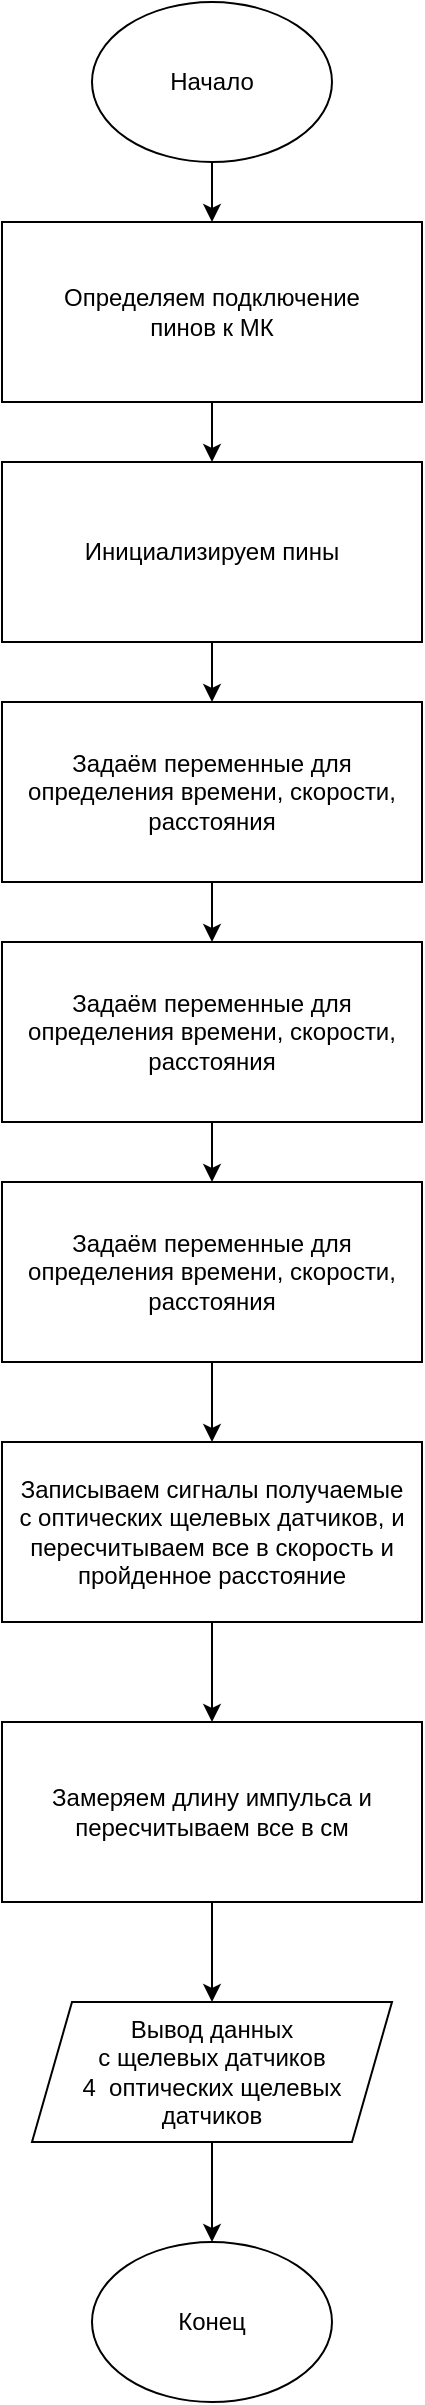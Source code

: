 <mxfile version="20.0.1" type="github">
  <diagram id="tBChBqsfLSFzcL40G-4m" name="Page-1">
    <mxGraphModel dx="1185" dy="662" grid="1" gridSize="10" guides="1" tooltips="1" connect="1" arrows="1" fold="1" page="1" pageScale="1" pageWidth="827" pageHeight="1169" math="0" shadow="0">
      <root>
        <mxCell id="0" />
        <mxCell id="1" parent="0" />
        <mxCell id="bH_fyjcGMu0d4mGaG8s0-1" style="edgeStyle=orthogonalEdgeStyle;rounded=0;orthogonalLoop=1;jettySize=auto;html=1;exitX=0.5;exitY=1;exitDx=0;exitDy=0;" edge="1" parent="1" source="bH_fyjcGMu0d4mGaG8s0-2" target="bH_fyjcGMu0d4mGaG8s0-4">
          <mxGeometry relative="1" as="geometry" />
        </mxCell>
        <mxCell id="bH_fyjcGMu0d4mGaG8s0-2" value="Начало" style="ellipse;whiteSpace=wrap;html=1;" vertex="1" parent="1">
          <mxGeometry x="340" y="40" width="120" height="80" as="geometry" />
        </mxCell>
        <mxCell id="bH_fyjcGMu0d4mGaG8s0-3" style="edgeStyle=orthogonalEdgeStyle;rounded=0;orthogonalLoop=1;jettySize=auto;html=1;exitX=0.5;exitY=1;exitDx=0;exitDy=0;" edge="1" parent="1" source="bH_fyjcGMu0d4mGaG8s0-4" target="bH_fyjcGMu0d4mGaG8s0-6">
          <mxGeometry relative="1" as="geometry" />
        </mxCell>
        <mxCell id="bH_fyjcGMu0d4mGaG8s0-4" value="Определяем подключение &lt;br&gt;пинов к МК" style="rounded=0;whiteSpace=wrap;html=1;" vertex="1" parent="1">
          <mxGeometry x="295" y="150" width="210" height="90" as="geometry" />
        </mxCell>
        <mxCell id="bH_fyjcGMu0d4mGaG8s0-5" style="edgeStyle=orthogonalEdgeStyle;rounded=0;orthogonalLoop=1;jettySize=auto;html=1;exitX=0.5;exitY=1;exitDx=0;exitDy=0;" edge="1" parent="1" source="bH_fyjcGMu0d4mGaG8s0-6" target="bH_fyjcGMu0d4mGaG8s0-8">
          <mxGeometry relative="1" as="geometry" />
        </mxCell>
        <mxCell id="bH_fyjcGMu0d4mGaG8s0-6" value="Инициализируем пины" style="rounded=0;whiteSpace=wrap;html=1;" vertex="1" parent="1">
          <mxGeometry x="295" y="270" width="210" height="90" as="geometry" />
        </mxCell>
        <mxCell id="bH_fyjcGMu0d4mGaG8s0-7" style="edgeStyle=orthogonalEdgeStyle;rounded=0;orthogonalLoop=1;jettySize=auto;html=1;exitX=0.5;exitY=1;exitDx=0;exitDy=0;" edge="1" parent="1" source="bH_fyjcGMu0d4mGaG8s0-8">
          <mxGeometry relative="1" as="geometry">
            <mxPoint x="400" y="510" as="targetPoint" />
          </mxGeometry>
        </mxCell>
        <mxCell id="bH_fyjcGMu0d4mGaG8s0-8" value="Задаём переменные для определения времени, cкорости, расстояния" style="rounded=0;whiteSpace=wrap;html=1;" vertex="1" parent="1">
          <mxGeometry x="295" y="390" width="210" height="90" as="geometry" />
        </mxCell>
        <mxCell id="bH_fyjcGMu0d4mGaG8s0-13" style="edgeStyle=orthogonalEdgeStyle;rounded=0;orthogonalLoop=1;jettySize=auto;html=1;" edge="1" parent="1" target="bH_fyjcGMu0d4mGaG8s0-16">
          <mxGeometry relative="1" as="geometry">
            <mxPoint x="414" y="980" as="sourcePoint" />
          </mxGeometry>
        </mxCell>
        <mxCell id="bH_fyjcGMu0d4mGaG8s0-28" style="edgeStyle=orthogonalEdgeStyle;rounded=0;orthogonalLoop=1;jettySize=auto;html=1;" edge="1" parent="1" source="bH_fyjcGMu0d4mGaG8s0-16" target="bH_fyjcGMu0d4mGaG8s0-18">
          <mxGeometry relative="1" as="geometry" />
        </mxCell>
        <mxCell id="bH_fyjcGMu0d4mGaG8s0-16" value="Замеряем длину импульса и&lt;br&gt;пересчитываем все в см" style="rounded=0;whiteSpace=wrap;html=1;" vertex="1" parent="1">
          <mxGeometry x="295" y="900" width="210" height="90" as="geometry" />
        </mxCell>
        <mxCell id="bH_fyjcGMu0d4mGaG8s0-17" style="edgeStyle=orthogonalEdgeStyle;rounded=0;orthogonalLoop=1;jettySize=auto;html=1;" edge="1" parent="1" source="bH_fyjcGMu0d4mGaG8s0-18" target="bH_fyjcGMu0d4mGaG8s0-19">
          <mxGeometry relative="1" as="geometry" />
        </mxCell>
        <mxCell id="bH_fyjcGMu0d4mGaG8s0-18" value="Вывод данных &lt;br&gt;с щелевых датчиков 4&amp;nbsp;&amp;nbsp;оптических щелевых датчиков" style="shape=parallelogram;perimeter=parallelogramPerimeter;whiteSpace=wrap;html=1;fixedSize=1;" vertex="1" parent="1">
          <mxGeometry x="310" y="1040" width="180" height="70" as="geometry" />
        </mxCell>
        <mxCell id="bH_fyjcGMu0d4mGaG8s0-19" value="Конец" style="ellipse;whiteSpace=wrap;html=1;" vertex="1" parent="1">
          <mxGeometry x="340" y="1160" width="120" height="80" as="geometry" />
        </mxCell>
        <mxCell id="bH_fyjcGMu0d4mGaG8s0-20" value="Задаём переменные для определения времени, cкорости, расстояния" style="rounded=0;whiteSpace=wrap;html=1;" vertex="1" parent="1">
          <mxGeometry x="295" y="510" width="210" height="90" as="geometry" />
        </mxCell>
        <mxCell id="bH_fyjcGMu0d4mGaG8s0-23" value="" style="endArrow=classic;html=1;rounded=0;exitX=0.5;exitY=1;exitDx=0;exitDy=0;entryX=0.5;entryY=0;entryDx=0;entryDy=0;" edge="1" parent="1" source="bH_fyjcGMu0d4mGaG8s0-20">
          <mxGeometry width="50" height="50" relative="1" as="geometry">
            <mxPoint x="330" y="730" as="sourcePoint" />
            <mxPoint x="400" y="630" as="targetPoint" />
          </mxGeometry>
        </mxCell>
        <mxCell id="bH_fyjcGMu0d4mGaG8s0-26" style="edgeStyle=orthogonalEdgeStyle;rounded=0;orthogonalLoop=1;jettySize=auto;html=1;" edge="1" parent="1" source="bH_fyjcGMu0d4mGaG8s0-24" target="bH_fyjcGMu0d4mGaG8s0-25">
          <mxGeometry relative="1" as="geometry" />
        </mxCell>
        <mxCell id="bH_fyjcGMu0d4mGaG8s0-24" value="Задаём переменные для определения времени, cкорости, расстояния" style="rounded=0;whiteSpace=wrap;html=1;" vertex="1" parent="1">
          <mxGeometry x="295" y="630" width="210" height="90" as="geometry" />
        </mxCell>
        <mxCell id="bH_fyjcGMu0d4mGaG8s0-27" style="edgeStyle=orthogonalEdgeStyle;rounded=0;orthogonalLoop=1;jettySize=auto;html=1;" edge="1" parent="1" source="bH_fyjcGMu0d4mGaG8s0-25" target="bH_fyjcGMu0d4mGaG8s0-16">
          <mxGeometry relative="1" as="geometry" />
        </mxCell>
        <mxCell id="bH_fyjcGMu0d4mGaG8s0-25" value="Записываем сигналы получаемые &lt;br&gt;с оптических щелевых датчиков, и пересчитываем все в скорость и пройденное расстояние" style="rounded=0;whiteSpace=wrap;html=1;" vertex="1" parent="1">
          <mxGeometry x="295" y="760" width="210" height="90" as="geometry" />
        </mxCell>
      </root>
    </mxGraphModel>
  </diagram>
</mxfile>

